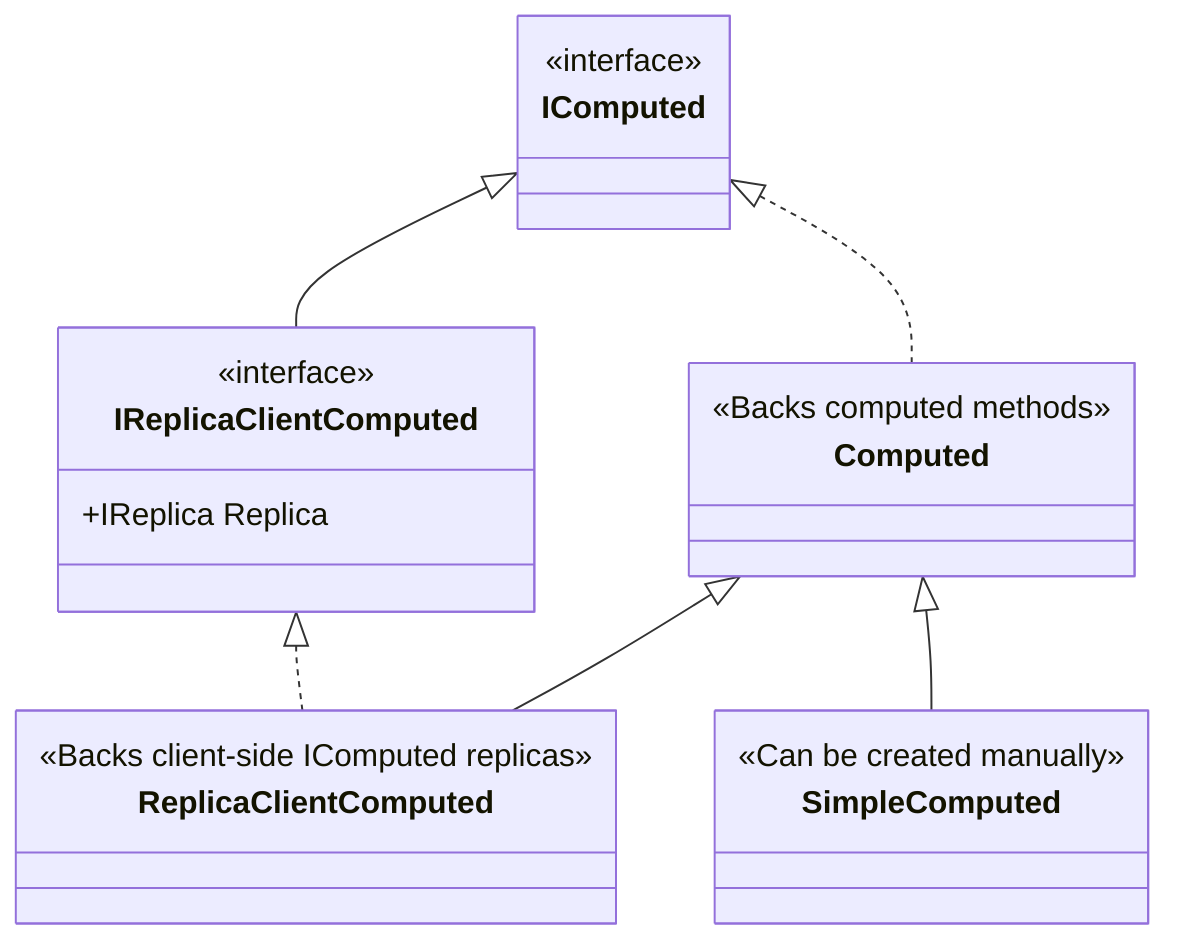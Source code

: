 classDiagram
  IComputed <|-- IReplicaClientComputed
  IComputed <|.. Computed
  IReplicaClientComputed <|.. ReplicaClientComputed
  Computed <|-- SimpleComputed
  Computed <|-- ReplicaClientComputed
  class IComputed {
    <<interface>>
  }
  class IReplicaClientComputed {
    <<interface>>
    +IReplica Replica 
  }
  class Computed {
    <<Backs computed methods>>
  }
  class ReplicaClientComputed {
    <<Backs client-side IComputed replicas>>
  }
  class SimpleComputed {
    <<Can be created manually>>
  }